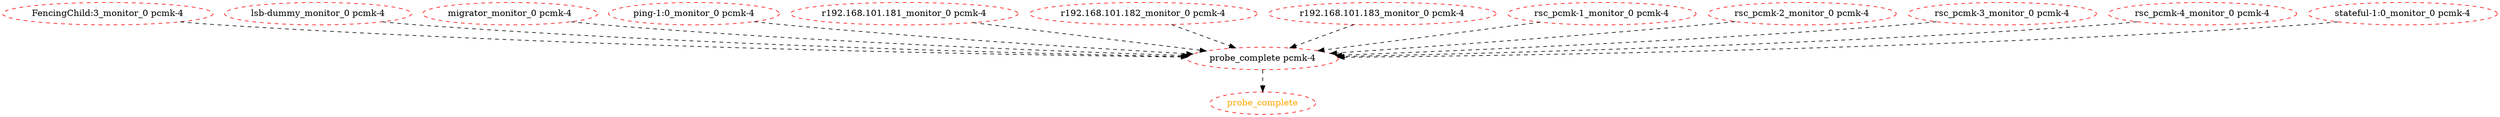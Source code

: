 digraph "g" {
"FencingChild:3_monitor_0 pcmk-4" -> "probe_complete pcmk-4" [ style = dashed]
"FencingChild:3_monitor_0 pcmk-4" [ style=dashed color="red" fontcolor="black"]
"lsb-dummy_monitor_0 pcmk-4" -> "probe_complete pcmk-4" [ style = dashed]
"lsb-dummy_monitor_0 pcmk-4" [ style=dashed color="red" fontcolor="black" ]
"migrator_monitor_0 pcmk-4" -> "probe_complete pcmk-4" [ style = dashed]
"migrator_monitor_0 pcmk-4" [ style=dashed color="red" fontcolor="black" ]
"ping-1:0_monitor_0 pcmk-4" -> "probe_complete pcmk-4" [ style = dashed]
"ping-1:0_monitor_0 pcmk-4" [ style=dashed color="red" fontcolor="black" ]
"probe_complete pcmk-4" -> "probe_complete" [ style = dashed]
"probe_complete pcmk-4" [ style=dashed color="red" fontcolor="black" ]
"probe_complete" [ style=dashed color="red" fontcolor="orange" ]
"r192.168.101.181_monitor_0 pcmk-4" -> "probe_complete pcmk-4" [ style = dashed]
"r192.168.101.181_monitor_0 pcmk-4" [ style=dashed color="red" fontcolor="black" ]
"r192.168.101.182_monitor_0 pcmk-4" -> "probe_complete pcmk-4" [ style = dashed]
"r192.168.101.182_monitor_0 pcmk-4" [ style=dashed color="red" fontcolor="black" ]
"r192.168.101.183_monitor_0 pcmk-4" -> "probe_complete pcmk-4" [ style = dashed]
"r192.168.101.183_monitor_0 pcmk-4" [ style=dashed color="red" fontcolor="black" ]
"rsc_pcmk-1_monitor_0 pcmk-4" -> "probe_complete pcmk-4" [ style = dashed]
"rsc_pcmk-1_monitor_0 pcmk-4" [ style=dashed color="red" fontcolor="black" ]
"rsc_pcmk-2_monitor_0 pcmk-4" -> "probe_complete pcmk-4" [ style = dashed]
"rsc_pcmk-2_monitor_0 pcmk-4" [ style=dashed color="red" fontcolor="black" ]
"rsc_pcmk-3_monitor_0 pcmk-4" -> "probe_complete pcmk-4" [ style = dashed]
"rsc_pcmk-3_monitor_0 pcmk-4" [ style=dashed color="red" fontcolor="black" ]
"rsc_pcmk-4_monitor_0 pcmk-4" -> "probe_complete pcmk-4" [ style = dashed]
"rsc_pcmk-4_monitor_0 pcmk-4" [ style=dashed color="red" fontcolor="black" ]
"stateful-1:0_monitor_0 pcmk-4" -> "probe_complete pcmk-4" [ style = dashed]
"stateful-1:0_monitor_0 pcmk-4" [ style=dashed color="red" fontcolor="black" ]
}
